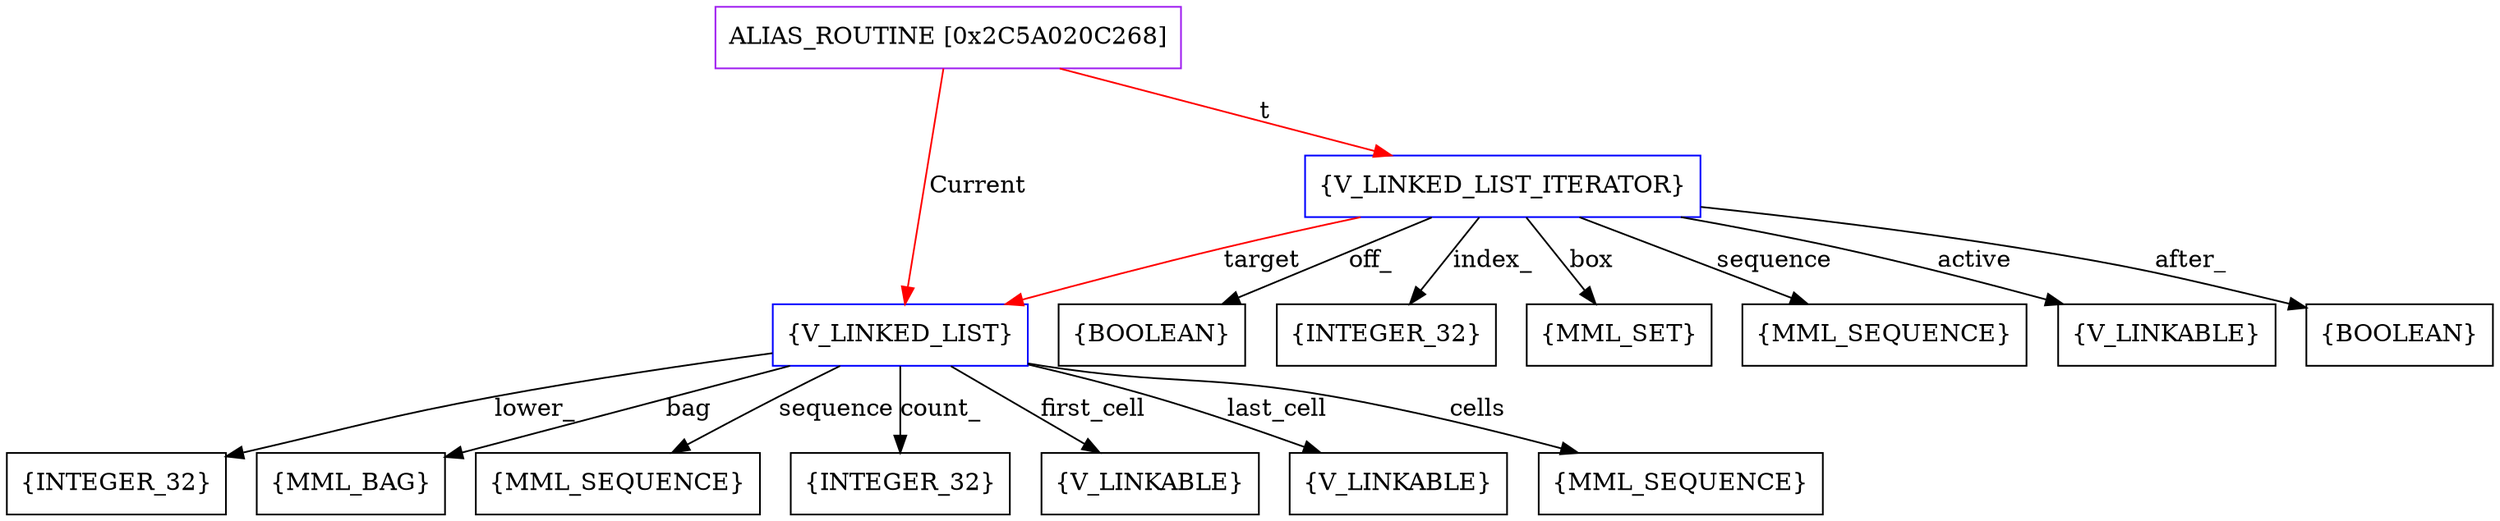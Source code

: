 digraph g {
	node [shape=box]
	b1[color=purple label=<ALIAS_ROUTINE [0x2C5A020C268]>]
	b2[color=blue label=<{V_LINKED_LIST}>]
	b3[label=<{INTEGER_32}>]
	b4[label=<{MML_BAG}>]
	b5[label=<{MML_SEQUENCE}>]
	b6[label=<{INTEGER_32}>]
	b7[label=<{V_LINKABLE}>]
	b8[label=<{V_LINKABLE}>]
	b9[label=<{MML_SEQUENCE}>]
	b10[color=blue label=<{V_LINKED_LIST_ITERATOR}>]
	b11[label=<{BOOLEAN}>]
	b12[label=<{INTEGER_32}>]
	b13[label=<{MML_SET}>]
	b14[label=<{MML_SEQUENCE}>]
	b15[label=<{V_LINKABLE}>]
	b16[label=<{BOOLEAN}>]
	b1->b2[color=red label=<Current>]
	b2->b3[label=<lower_>]
	b2->b4[label=<bag>]
	b2->b5[label=<sequence>]
	b2->b6[label=<count_>]
	b2->b7[label=<first_cell>]
	b2->b8[label=<last_cell>]
	b2->b9[label=<cells>]
	b1->b10[color=red label=<t>]
	b10->b11[label=<off_>]
	b10->b12[label=<index_>]
	b10->b13[label=<box>]
	b10->b14[label=<sequence>]
	b10->b2[color=red label=<target>]
	b10->b15[label=<active>]
	b10->b16[label=<after_>]
}
